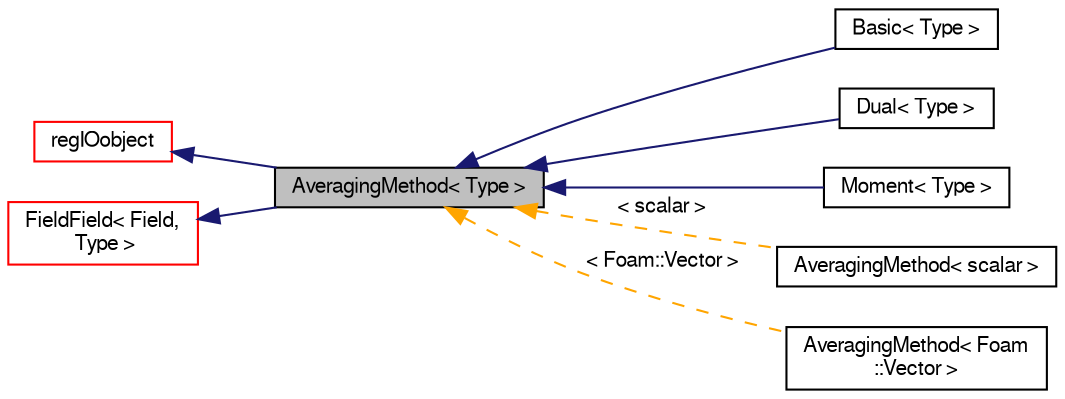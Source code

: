 digraph "AveragingMethod&lt; Type &gt;"
{
  bgcolor="transparent";
  edge [fontname="FreeSans",fontsize="10",labelfontname="FreeSans",labelfontsize="10"];
  node [fontname="FreeSans",fontsize="10",shape=record];
  rankdir="LR";
  Node0 [label="AveragingMethod\< Type \>",height=0.2,width=0.4,color="black", fillcolor="grey75", style="filled", fontcolor="black"];
  Node1 -> Node0 [dir="back",color="midnightblue",fontsize="10",style="solid",fontname="FreeSans"];
  Node1 [label="regIOobject",height=0.2,width=0.4,color="red",URL="$a26334.html",tooltip="regIOobject is an abstract class derived from IOobject to handle automatic object registration with t..."];
  Node3 -> Node0 [dir="back",color="midnightblue",fontsize="10",style="solid",fontname="FreeSans"];
  Node3 [label="FieldField\< Field,\l Type \>",height=0.2,width=0.4,color="red",URL="$a26422.html",tooltip="Generic field type. "];
  Node0 -> Node7 [dir="back",color="midnightblue",fontsize="10",style="solid",fontname="FreeSans"];
  Node7 [label="Basic\< Type \>",height=0.2,width=0.4,color="black",URL="$a24206.html",tooltip="Basic lagrangian averaging procedure. "];
  Node0 -> Node8 [dir="back",color="midnightblue",fontsize="10",style="solid",fontname="FreeSans"];
  Node8 [label="Dual\< Type \>",height=0.2,width=0.4,color="black",URL="$a24210.html",tooltip="Dual-mesh lagrangian averaging procedure. "];
  Node0 -> Node9 [dir="back",color="midnightblue",fontsize="10",style="solid",fontname="FreeSans"];
  Node9 [label="Moment\< Type \>",height=0.2,width=0.4,color="black",URL="$a24214.html",tooltip="Moment lagrangian averaging procedure. "];
  Node0 -> Node10 [dir="back",color="orange",fontsize="10",style="dashed",label=" \< scalar \>" ,fontname="FreeSans"];
  Node10 [label="AveragingMethod\< scalar \>",height=0.2,width=0.4,color="black",URL="$a23898.html"];
  Node0 -> Node11 [dir="back",color="orange",fontsize="10",style="dashed",label=" \< Foam::Vector \>" ,fontname="FreeSans"];
  Node11 [label="AveragingMethod\< Foam\l::Vector \>",height=0.2,width=0.4,color="black",URL="$a23898.html"];
}
